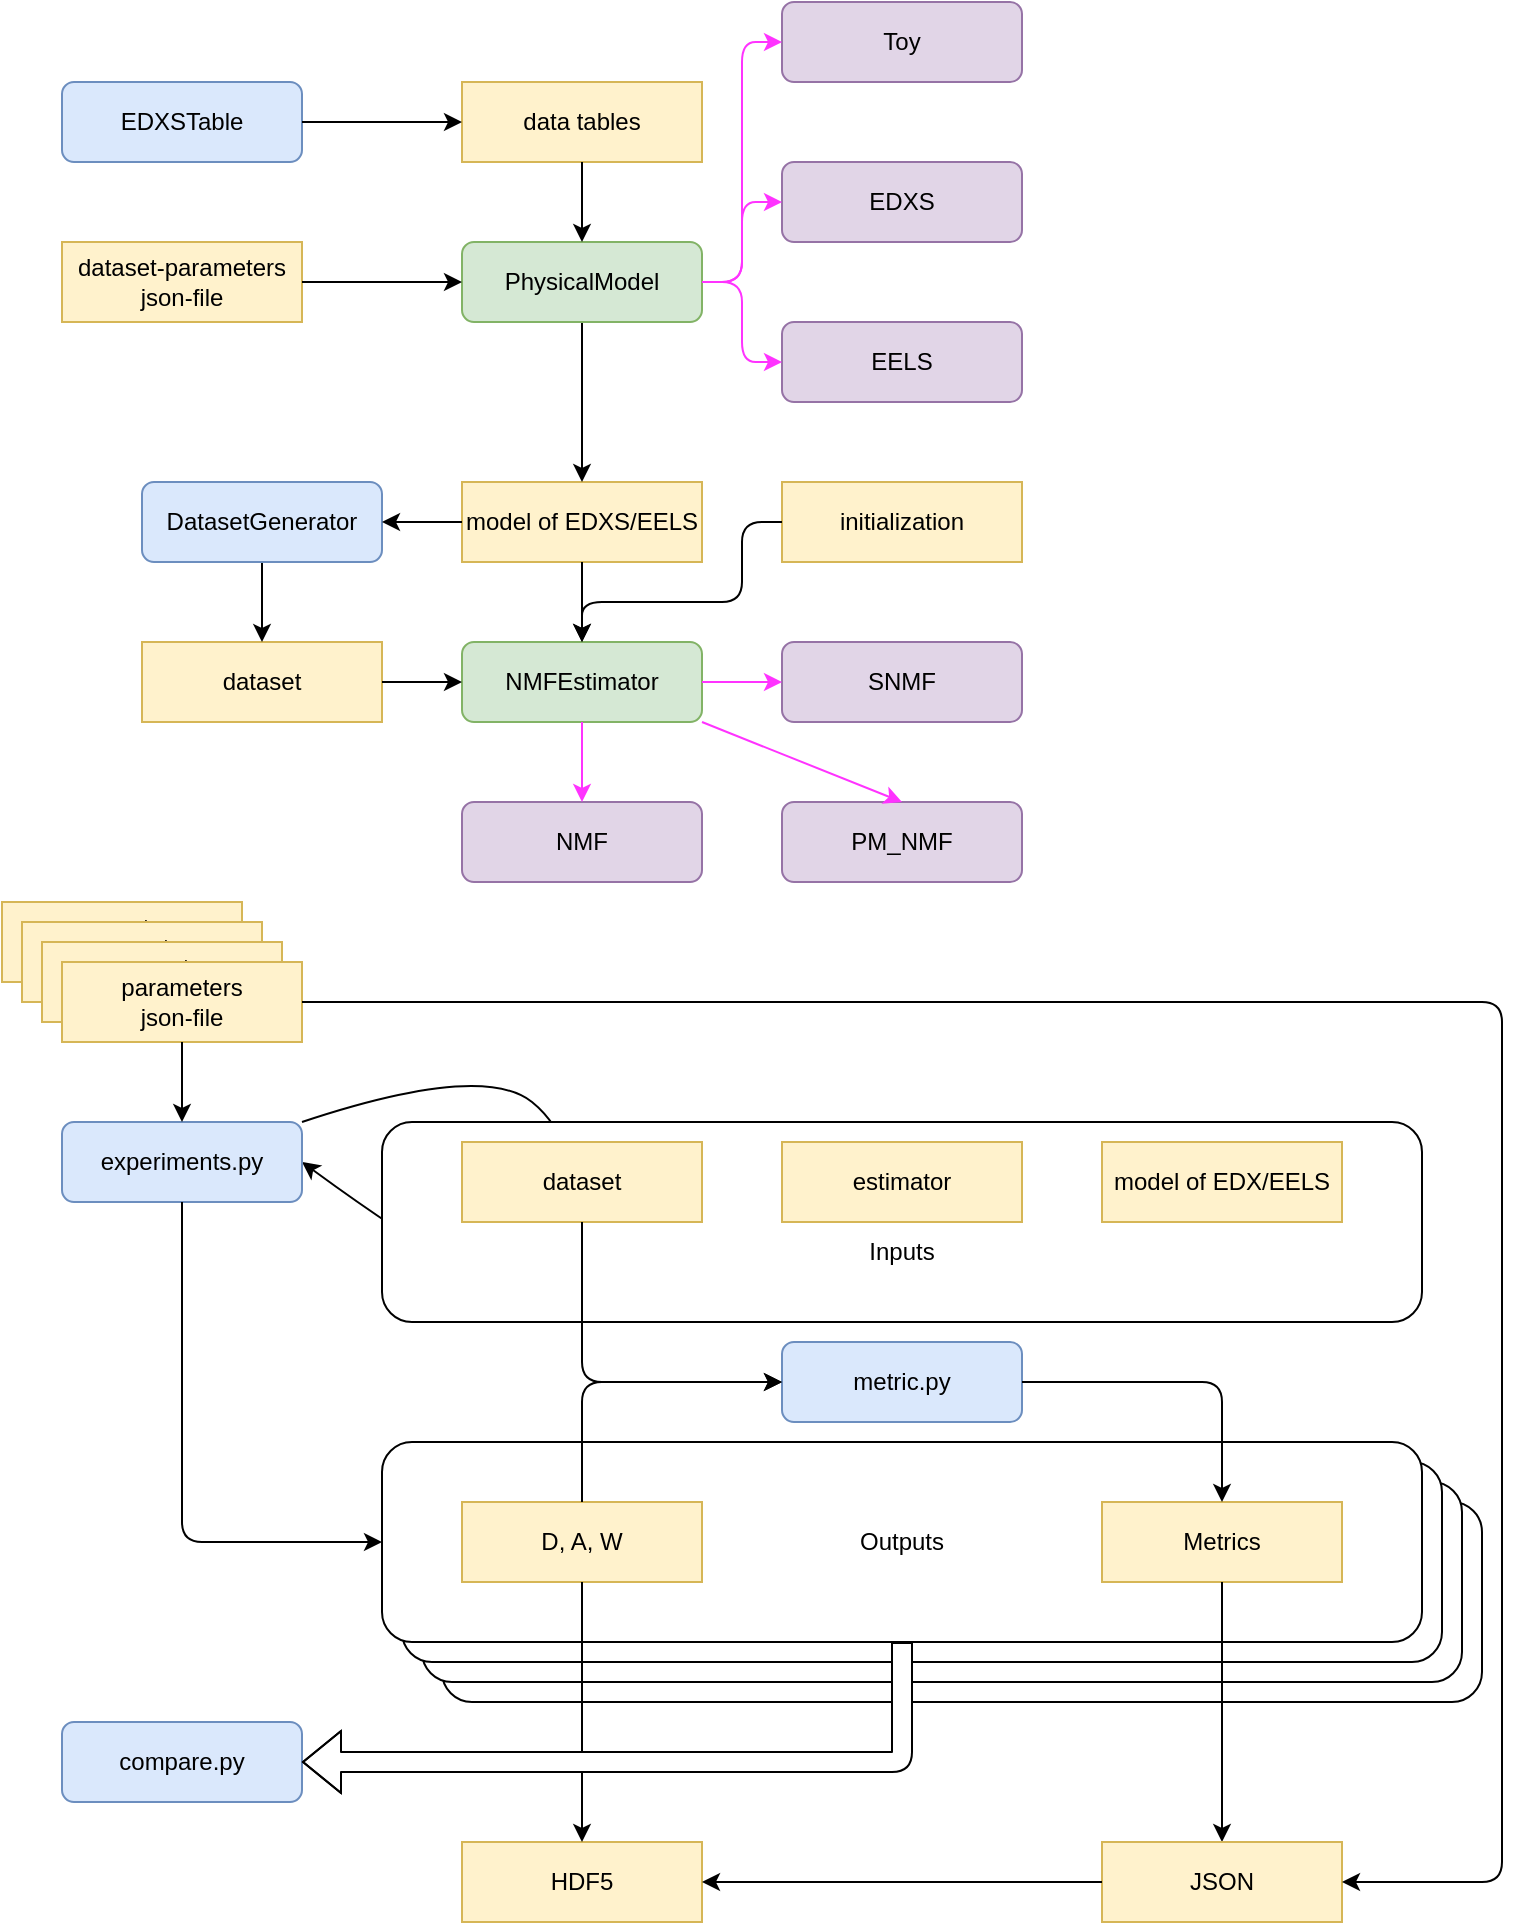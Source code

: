 <mxfile version="14.1.8" type="device"><diagram id="Oa3T7scTQmEnVX5o3Yhz" name="Page-1"><mxGraphModel dx="946" dy="1110" grid="1" gridSize="10" guides="1" tooltips="1" connect="1" arrows="1" fold="1" page="1" pageScale="1" pageWidth="680" pageHeight="430" math="0" shadow="0"><root><mxCell id="0"/><mxCell id="1" parent="0"/><mxCell id="HTHzEVI4gB4JgFZ2d1dC-52" value="Outputs" style="rounded=1;whiteSpace=wrap;html=1;" parent="1" vertex="1"><mxGeometry x="230" y="710" width="520" height="100" as="geometry"/></mxCell><mxCell id="HTHzEVI4gB4JgFZ2d1dC-51" value="Outputs" style="rounded=1;whiteSpace=wrap;html=1;" parent="1" vertex="1"><mxGeometry x="220" y="700" width="520" height="100" as="geometry"/></mxCell><mxCell id="HTHzEVI4gB4JgFZ2d1dC-50" value="Outputs" style="rounded=1;whiteSpace=wrap;html=1;" parent="1" vertex="1"><mxGeometry x="210" y="690" width="520" height="100" as="geometry"/></mxCell><mxCell id="HTHzEVI4gB4JgFZ2d1dC-47" value="" style="curved=1;endArrow=classic;html=1;strokeColor=#000000;entryX=1;entryY=0.5;entryDx=0;entryDy=0;exitX=1;exitY=0;exitDx=0;exitDy=0;" parent="1" source="HTHzEVI4gB4JgFZ2d1dC-40" target="HTHzEVI4gB4JgFZ2d1dC-40" edge="1"><mxGeometry width="50" height="50" relative="1" as="geometry"><mxPoint x="310" y="700" as="sourcePoint"/><mxPoint x="360" y="650" as="targetPoint"/><Array as="points"><mxPoint x="250" y="490"/><mxPoint x="300" y="530"/><mxPoint x="310" y="650"/></Array></mxGeometry></mxCell><mxCell id="HTHzEVI4gB4JgFZ2d1dC-36" value="&lt;br&gt;&lt;br&gt;Inputs" style="rounded=1;whiteSpace=wrap;html=1;" parent="1" vertex="1"><mxGeometry x="200" y="520" width="520" height="100" as="geometry"/></mxCell><mxCell id="HTHzEVI4gB4JgFZ2d1dC-1" value="NMFEstimator" style="rounded=1;whiteSpace=wrap;html=1;fillColor=#d5e8d4;strokeColor=#82b366;" parent="1" vertex="1"><mxGeometry x="240" y="280" width="120" height="40" as="geometry"/></mxCell><mxCell id="HTHzEVI4gB4JgFZ2d1dC-2" value="SNMF" style="rounded=1;whiteSpace=wrap;html=1;fillColor=#e1d5e7;strokeColor=#9673a6;" parent="1" vertex="1"><mxGeometry x="400" y="280" width="120" height="40" as="geometry"/></mxCell><mxCell id="HTHzEVI4gB4JgFZ2d1dC-3" value="NMF" style="rounded=1;whiteSpace=wrap;html=1;fillColor=#e1d5e7;strokeColor=#9673a6;" parent="1" vertex="1"><mxGeometry x="240" y="360" width="120" height="40" as="geometry"/></mxCell><mxCell id="HTHzEVI4gB4JgFZ2d1dC-4" value="" style="endArrow=classic;html=1;entryX=0.5;entryY=0;entryDx=0;entryDy=0;exitX=0.5;exitY=1;exitDx=0;exitDy=0;strokeColor=#FF33FF;" parent="1" source="HTHzEVI4gB4JgFZ2d1dC-1" target="HTHzEVI4gB4JgFZ2d1dC-3" edge="1"><mxGeometry width="50" height="50" relative="1" as="geometry"><mxPoint x="440" y="460" as="sourcePoint"/><mxPoint x="490" y="410" as="targetPoint"/></mxGeometry></mxCell><mxCell id="HTHzEVI4gB4JgFZ2d1dC-5" value="" style="endArrow=classic;html=1;entryX=0;entryY=0.5;entryDx=0;entryDy=0;exitX=1;exitY=0.5;exitDx=0;exitDy=0;strokeColor=#FF33FF;" parent="1" source="HTHzEVI4gB4JgFZ2d1dC-1" target="HTHzEVI4gB4JgFZ2d1dC-2" edge="1"><mxGeometry width="50" height="50" relative="1" as="geometry"><mxPoint x="510" y="560" as="sourcePoint"/><mxPoint x="550" y="560" as="targetPoint"/></mxGeometry></mxCell><mxCell id="HTHzEVI4gB4JgFZ2d1dC-6" value="dataset" style="rounded=0;whiteSpace=wrap;html=1;fillColor=#fff2cc;strokeColor=#d6b656;" parent="1" vertex="1"><mxGeometry x="80" y="280" width="120" height="40" as="geometry"/></mxCell><mxCell id="HTHzEVI4gB4JgFZ2d1dC-7" value="" style="endArrow=classic;html=1;entryX=0;entryY=0.5;entryDx=0;entryDy=0;exitX=1;exitY=0.5;exitDx=0;exitDy=0;" parent="1" source="HTHzEVI4gB4JgFZ2d1dC-6" target="HTHzEVI4gB4JgFZ2d1dC-1" edge="1"><mxGeometry width="50" height="50" relative="1" as="geometry"><mxPoint x="440" y="460" as="sourcePoint"/><mxPoint x="490" y="410" as="targetPoint"/></mxGeometry></mxCell><mxCell id="HTHzEVI4gB4JgFZ2d1dC-9" value="model of EDXS/EELS" style="rounded=0;whiteSpace=wrap;html=1;fillColor=#fff2cc;strokeColor=#d6b656;" parent="1" vertex="1"><mxGeometry x="240" y="200" width="120" height="40" as="geometry"/></mxCell><mxCell id="HTHzEVI4gB4JgFZ2d1dC-10" value="" style="endArrow=classic;html=1;entryX=0.5;entryY=0;entryDx=0;entryDy=0;exitX=0.5;exitY=1;exitDx=0;exitDy=0;" parent="1" source="HTHzEVI4gB4JgFZ2d1dC-18" target="HTHzEVI4gB4JgFZ2d1dC-6" edge="1"><mxGeometry width="50" height="50" relative="1" as="geometry"><mxPoint x="130" y="280" as="sourcePoint"/><mxPoint x="370" y="290" as="targetPoint"/><Array as="points"/></mxGeometry></mxCell><mxCell id="HTHzEVI4gB4JgFZ2d1dC-11" value="" style="endArrow=classic;html=1;entryX=0.5;entryY=0;entryDx=0;entryDy=0;exitX=0.5;exitY=1;exitDx=0;exitDy=0;" parent="1" source="HTHzEVI4gB4JgFZ2d1dC-9" target="HTHzEVI4gB4JgFZ2d1dC-1" edge="1"><mxGeometry width="50" height="50" relative="1" as="geometry"><mxPoint x="480" y="220" as="sourcePoint"/><mxPoint x="410" y="290" as="targetPoint"/></mxGeometry></mxCell><mxCell id="HTHzEVI4gB4JgFZ2d1dC-12" value="" style="endArrow=classic;html=1;strokeColor=#000000;exitX=0.5;exitY=1;exitDx=0;exitDy=0;" parent="1" source="HTHzEVI4gB4JgFZ2d1dC-13" edge="1"><mxGeometry width="50" height="50" relative="1" as="geometry"><mxPoint x="380" y="150" as="sourcePoint"/><mxPoint x="300" y="200" as="targetPoint"/></mxGeometry></mxCell><mxCell id="HTHzEVI4gB4JgFZ2d1dC-13" value="PhysicalModel" style="rounded=1;whiteSpace=wrap;html=1;fillColor=#d5e8d4;strokeColor=#82b366;" parent="1" vertex="1"><mxGeometry x="240" y="80" width="120" height="40" as="geometry"/></mxCell><mxCell id="HTHzEVI4gB4JgFZ2d1dC-14" value="EELS" style="rounded=1;whiteSpace=wrap;html=1;fillColor=#e1d5e7;strokeColor=#9673a6;" parent="1" vertex="1"><mxGeometry x="400" y="120" width="120" height="40" as="geometry"/></mxCell><mxCell id="HTHzEVI4gB4JgFZ2d1dC-15" value="EDXS" style="rounded=1;whiteSpace=wrap;html=1;fillColor=#e1d5e7;strokeColor=#9673a6;" parent="1" vertex="1"><mxGeometry x="400" y="40" width="120" height="40" as="geometry"/></mxCell><mxCell id="HTHzEVI4gB4JgFZ2d1dC-16" value="" style="endArrow=classic;html=1;entryX=0;entryY=0.5;entryDx=0;entryDy=0;exitX=1;exitY=0.5;exitDx=0;exitDy=0;strokeColor=#FF33FF;" parent="1" source="HTHzEVI4gB4JgFZ2d1dC-13" target="HTHzEVI4gB4JgFZ2d1dC-14" edge="1"><mxGeometry width="50" height="50" relative="1" as="geometry"><mxPoint x="470" y="310" as="sourcePoint"/><mxPoint x="480" y="355" as="targetPoint"/><Array as="points"><mxPoint x="380" y="100"/><mxPoint x="380" y="140"/></Array></mxGeometry></mxCell><mxCell id="HTHzEVI4gB4JgFZ2d1dC-17" value="" style="endArrow=classic;html=1;entryX=0;entryY=0.5;entryDx=0;entryDy=0;strokeColor=#FF33FF;exitX=1;exitY=0.5;exitDx=0;exitDy=0;" parent="1" source="HTHzEVI4gB4JgFZ2d1dC-13" target="HTHzEVI4gB4JgFZ2d1dC-15" edge="1"><mxGeometry width="50" height="50" relative="1" as="geometry"><mxPoint x="370" y="110" as="sourcePoint"/><mxPoint x="580" y="430" as="targetPoint"/><Array as="points"><mxPoint x="380" y="100"/><mxPoint x="380" y="60"/></Array></mxGeometry></mxCell><mxCell id="HTHzEVI4gB4JgFZ2d1dC-18" value="DatasetGenerator" style="rounded=1;whiteSpace=wrap;html=1;fillColor=#dae8fc;strokeColor=#6c8ebf;" parent="1" vertex="1"><mxGeometry x="80" y="200" width="120" height="40" as="geometry"/></mxCell><mxCell id="HTHzEVI4gB4JgFZ2d1dC-21" value="data tables" style="rounded=0;whiteSpace=wrap;html=1;fillColor=#fff2cc;strokeColor=#d6b656;" parent="1" vertex="1"><mxGeometry x="240" width="120" height="40" as="geometry"/></mxCell><mxCell id="HTHzEVI4gB4JgFZ2d1dC-22" value="" style="endArrow=classic;html=1;strokeColor=#000000;entryX=0.5;entryY=0;entryDx=0;entryDy=0;exitX=0.5;exitY=1;exitDx=0;exitDy=0;" parent="1" source="HTHzEVI4gB4JgFZ2d1dC-21" target="HTHzEVI4gB4JgFZ2d1dC-13" edge="1"><mxGeometry width="50" height="50" relative="1" as="geometry"><mxPoint x="320" y="120" as="sourcePoint"/><mxPoint x="410" y="210" as="targetPoint"/></mxGeometry></mxCell><mxCell id="HTHzEVI4gB4JgFZ2d1dC-24" value="EDXSTable" style="rounded=1;whiteSpace=wrap;html=1;fillColor=#dae8fc;strokeColor=#6c8ebf;" parent="1" vertex="1"><mxGeometry x="40" width="120" height="40" as="geometry"/></mxCell><mxCell id="HTHzEVI4gB4JgFZ2d1dC-25" value="" style="endArrow=classic;html=1;strokeColor=#000000;entryX=0;entryY=0.5;entryDx=0;entryDy=0;exitX=1;exitY=0.5;exitDx=0;exitDy=0;" parent="1" source="HTHzEVI4gB4JgFZ2d1dC-24" target="HTHzEVI4gB4JgFZ2d1dC-21" edge="1"><mxGeometry width="50" height="50" relative="1" as="geometry"><mxPoint x="310" y="50" as="sourcePoint"/><mxPoint x="310" y="90" as="targetPoint"/><Array as="points"><mxPoint x="220" y="20"/></Array></mxGeometry></mxCell><mxCell id="HTHzEVI4gB4JgFZ2d1dC-32" value="dataset" style="rounded=0;whiteSpace=wrap;html=1;fillColor=#fff2cc;strokeColor=#d6b656;" parent="1" vertex="1"><mxGeometry x="240" y="530" width="120" height="40" as="geometry"/></mxCell><mxCell id="HTHzEVI4gB4JgFZ2d1dC-33" value="estimator" style="rounded=0;whiteSpace=wrap;html=1;fillColor=#fff2cc;strokeColor=#d6b656;" parent="1" vertex="1"><mxGeometry x="400" y="530" width="120" height="40" as="geometry"/></mxCell><mxCell id="HTHzEVI4gB4JgFZ2d1dC-34" value="model of EDX/EELS" style="rounded=0;whiteSpace=wrap;html=1;fillColor=#fff2cc;strokeColor=#d6b656;" parent="1" vertex="1"><mxGeometry x="560" y="530" width="120" height="40" as="geometry"/></mxCell><mxCell id="HTHzEVI4gB4JgFZ2d1dC-37" value="Outputs" style="rounded=1;whiteSpace=wrap;html=1;" parent="1" vertex="1"><mxGeometry x="200" y="680" width="520" height="100" as="geometry"/></mxCell><mxCell id="HTHzEVI4gB4JgFZ2d1dC-38" value="D, A, W" style="rounded=0;whiteSpace=wrap;html=1;fillColor=#fff2cc;strokeColor=#d6b656;" parent="1" vertex="1"><mxGeometry x="240" y="710" width="120" height="40" as="geometry"/></mxCell><mxCell id="HTHzEVI4gB4JgFZ2d1dC-39" value="Metrics" style="rounded=0;whiteSpace=wrap;html=1;fillColor=#fff2cc;strokeColor=#d6b656;" parent="1" vertex="1"><mxGeometry x="560" y="710" width="120" height="40" as="geometry"/></mxCell><mxCell id="HTHzEVI4gB4JgFZ2d1dC-40" value="experiments.py" style="rounded=1;whiteSpace=wrap;html=1;fillColor=#dae8fc;strokeColor=#6c8ebf;" parent="1" vertex="1"><mxGeometry x="40" y="520" width="120" height="40" as="geometry"/></mxCell><mxCell id="HTHzEVI4gB4JgFZ2d1dC-41" value="parameters&lt;br&gt;json-file" style="rounded=0;whiteSpace=wrap;html=1;fillColor=#fff2cc;strokeColor=#d6b656;" parent="1" vertex="1"><mxGeometry x="10" y="410" width="120" height="40" as="geometry"/></mxCell><mxCell id="HTHzEVI4gB4JgFZ2d1dC-46" value="" style="endArrow=classic;html=1;strokeColor=#000000;exitX=0.5;exitY=1;exitDx=0;exitDy=0;entryX=0;entryY=0.5;entryDx=0;entryDy=0;" parent="1" source="HTHzEVI4gB4JgFZ2d1dC-40" target="HTHzEVI4gB4JgFZ2d1dC-37" edge="1"><mxGeometry width="50" height="50" relative="1" as="geometry"><mxPoint x="170" y="550" as="sourcePoint"/><mxPoint x="210" y="580" as="targetPoint"/><Array as="points"><mxPoint x="100" y="730"/></Array></mxGeometry></mxCell><mxCell id="HTHzEVI4gB4JgFZ2d1dC-48" value="compare.py" style="rounded=1;whiteSpace=wrap;html=1;fillColor=#dae8fc;strokeColor=#6c8ebf;" parent="1" vertex="1"><mxGeometry x="40" y="820" width="120" height="40" as="geometry"/></mxCell><mxCell id="HTHzEVI4gB4JgFZ2d1dC-53" value="parameters&lt;br&gt;json-file" style="rounded=0;whiteSpace=wrap;html=1;fillColor=#fff2cc;strokeColor=#d6b656;" parent="1" vertex="1"><mxGeometry x="20" y="420" width="120" height="40" as="geometry"/></mxCell><mxCell id="HTHzEVI4gB4JgFZ2d1dC-54" value="parameters&lt;br&gt;json-file" style="rounded=0;whiteSpace=wrap;html=1;fillColor=#fff2cc;strokeColor=#d6b656;" parent="1" vertex="1"><mxGeometry x="30" y="430" width="120" height="40" as="geometry"/></mxCell><mxCell id="HTHzEVI4gB4JgFZ2d1dC-55" value="parameters&lt;br&gt;json-file" style="rounded=0;whiteSpace=wrap;html=1;fillColor=#fff2cc;strokeColor=#d6b656;" parent="1" vertex="1"><mxGeometry x="40" y="440" width="120" height="40" as="geometry"/></mxCell><mxCell id="HTHzEVI4gB4JgFZ2d1dC-56" value="" style="endArrow=classic;html=1;strokeColor=#000000;fillColor=#ffffff;exitX=0.5;exitY=1;exitDx=0;exitDy=0;entryX=0.5;entryY=0;entryDx=0;entryDy=0;" parent="1" source="HTHzEVI4gB4JgFZ2d1dC-55" target="HTHzEVI4gB4JgFZ2d1dC-40" edge="1"><mxGeometry width="50" height="50" relative="1" as="geometry"><mxPoint x="310" y="670" as="sourcePoint"/><mxPoint x="360" y="620" as="targetPoint"/></mxGeometry></mxCell><mxCell id="HTHzEVI4gB4JgFZ2d1dC-57" value="metric.py" style="rounded=1;whiteSpace=wrap;html=1;fillColor=#dae8fc;strokeColor=#6c8ebf;" parent="1" vertex="1"><mxGeometry x="400" y="630" width="120" height="40" as="geometry"/></mxCell><mxCell id="HTHzEVI4gB4JgFZ2d1dC-60" value="" style="endArrow=classic;html=1;strokeColor=#000000;fillColor=#ffffff;exitX=0.5;exitY=0;exitDx=0;exitDy=0;entryX=0;entryY=0.5;entryDx=0;entryDy=0;" parent="1" source="HTHzEVI4gB4JgFZ2d1dC-38" target="HTHzEVI4gB4JgFZ2d1dC-57" edge="1"><mxGeometry width="50" height="50" relative="1" as="geometry"><mxPoint x="390" y="650" as="sourcePoint"/><mxPoint x="440" y="600" as="targetPoint"/><Array as="points"><mxPoint x="300" y="650"/></Array></mxGeometry></mxCell><mxCell id="HTHzEVI4gB4JgFZ2d1dC-61" value="" style="endArrow=classic;html=1;strokeColor=#000000;fillColor=#ffffff;exitX=0.5;exitY=1;exitDx=0;exitDy=0;" parent="1" source="HTHzEVI4gB4JgFZ2d1dC-32" edge="1"><mxGeometry width="50" height="50" relative="1" as="geometry"><mxPoint x="310" y="720" as="sourcePoint"/><mxPoint x="400" y="650" as="targetPoint"/><Array as="points"><mxPoint x="300" y="650"/></Array></mxGeometry></mxCell><mxCell id="HTHzEVI4gB4JgFZ2d1dC-62" value="" style="endArrow=classic;html=1;strokeColor=#000000;fillColor=#ffffff;exitX=1;exitY=0.5;exitDx=0;exitDy=0;entryX=0.5;entryY=0;entryDx=0;entryDy=0;" parent="1" source="HTHzEVI4gB4JgFZ2d1dC-57" target="HTHzEVI4gB4JgFZ2d1dC-39" edge="1"><mxGeometry width="50" height="50" relative="1" as="geometry"><mxPoint x="310" y="580" as="sourcePoint"/><mxPoint x="400" y="660" as="targetPoint"/><Array as="points"><mxPoint x="620" y="650"/></Array></mxGeometry></mxCell><mxCell id="HTHzEVI4gB4JgFZ2d1dC-64" value="" style="endArrow=classic;html=1;strokeColor=#000000;fillColor=#ffffff;entryX=0.5;entryY=0;entryDx=0;entryDy=0;exitX=0.5;exitY=1;exitDx=0;exitDy=0;" parent="1" source="HTHzEVI4gB4JgFZ2d1dC-39" target="HTHzEVI4gB4JgFZ2d1dC-65" edge="1"><mxGeometry width="50" height="50" relative="1" as="geometry"><mxPoint x="680" y="730" as="sourcePoint"/><mxPoint x="810" y="730" as="targetPoint"/></mxGeometry></mxCell><mxCell id="HTHzEVI4gB4JgFZ2d1dC-65" value="JSON" style="rounded=0;whiteSpace=wrap;html=1;fillColor=#fff2cc;strokeColor=#d6b656;" parent="1" vertex="1"><mxGeometry x="560" y="880" width="120" height="40" as="geometry"/></mxCell><mxCell id="HTHzEVI4gB4JgFZ2d1dC-66" value="HDF5" style="rounded=0;whiteSpace=wrap;html=1;fillColor=#fff2cc;strokeColor=#d6b656;" parent="1" vertex="1"><mxGeometry x="240" y="880" width="120" height="40" as="geometry"/></mxCell><mxCell id="HTHzEVI4gB4JgFZ2d1dC-67" value="" style="endArrow=classic;html=1;strokeColor=#000000;fillColor=#ffffff;exitX=1;exitY=0.5;exitDx=0;exitDy=0;entryX=1;entryY=0.5;entryDx=0;entryDy=0;" parent="1" source="HTHzEVI4gB4JgFZ2d1dC-55" target="HTHzEVI4gB4JgFZ2d1dC-65" edge="1"><mxGeometry width="50" height="50" relative="1" as="geometry"><mxPoint x="630" y="760" as="sourcePoint"/><mxPoint x="800" y="900" as="targetPoint"/><Array as="points"><mxPoint x="760" y="460"/><mxPoint x="760" y="900"/></Array></mxGeometry></mxCell><mxCell id="HTHzEVI4gB4JgFZ2d1dC-68" value="" style="endArrow=classic;html=1;strokeColor=#000000;fillColor=#ffffff;entryX=0.5;entryY=0;entryDx=0;entryDy=0;exitX=0.5;exitY=1;exitDx=0;exitDy=0;" parent="1" source="HTHzEVI4gB4JgFZ2d1dC-38" target="HTHzEVI4gB4JgFZ2d1dC-66" edge="1"><mxGeometry width="50" height="50" relative="1" as="geometry"><mxPoint x="630" y="760" as="sourcePoint"/><mxPoint x="750" y="890" as="targetPoint"/></mxGeometry></mxCell><mxCell id="HTHzEVI4gB4JgFZ2d1dC-69" value="" style="endArrow=classic;html=1;strokeColor=#000000;fillColor=#ffffff;entryX=1;entryY=0.5;entryDx=0;entryDy=0;exitX=0;exitY=0.5;exitDx=0;exitDy=0;" parent="1" source="HTHzEVI4gB4JgFZ2d1dC-65" target="HTHzEVI4gB4JgFZ2d1dC-66" edge="1"><mxGeometry width="50" height="50" relative="1" as="geometry"><mxPoint x="310" y="760" as="sourcePoint"/><mxPoint x="310" y="890" as="targetPoint"/></mxGeometry></mxCell><mxCell id="HTHzEVI4gB4JgFZ2d1dC-49" value="" style="shape=flexArrow;endArrow=classic;html=1;entryX=1;entryY=0.5;entryDx=0;entryDy=0;exitX=0.5;exitY=1;exitDx=0;exitDy=0;fillColor=#ffffff;" parent="1" source="HTHzEVI4gB4JgFZ2d1dC-37" target="HTHzEVI4gB4JgFZ2d1dC-48" edge="1"><mxGeometry width="50" height="50" relative="1" as="geometry"><mxPoint x="310" y="730" as="sourcePoint"/><mxPoint x="360" y="680" as="targetPoint"/><Array as="points"><mxPoint x="460" y="840"/></Array></mxGeometry></mxCell><mxCell id="HTHzEVI4gB4JgFZ2d1dC-70" value="" style="endArrow=classic;html=1;strokeColor=#000000;entryX=1;entryY=0.5;entryDx=0;entryDy=0;exitX=0;exitY=0.5;exitDx=0;exitDy=0;" parent="1" source="HTHzEVI4gB4JgFZ2d1dC-9" target="HTHzEVI4gB4JgFZ2d1dC-18" edge="1"><mxGeometry width="50" height="50" relative="1" as="geometry"><mxPoint x="310" y="130" as="sourcePoint"/><mxPoint x="410" y="210" as="targetPoint"/></mxGeometry></mxCell><mxCell id="HTHzEVI4gB4JgFZ2d1dC-71" value="PM_NMF" style="rounded=1;whiteSpace=wrap;html=1;fillColor=#e1d5e7;strokeColor=#9673a6;" parent="1" vertex="1"><mxGeometry x="400" y="360" width="120" height="40" as="geometry"/></mxCell><mxCell id="HTHzEVI4gB4JgFZ2d1dC-72" value="" style="endArrow=classic;html=1;entryX=0.5;entryY=0;entryDx=0;entryDy=0;exitX=1;exitY=1;exitDx=0;exitDy=0;strokeColor=#FF33FF;" parent="1" source="HTHzEVI4gB4JgFZ2d1dC-1" target="HTHzEVI4gB4JgFZ2d1dC-71" edge="1"><mxGeometry width="50" height="50" relative="1" as="geometry"><mxPoint x="310" y="330" as="sourcePoint"/><mxPoint x="310" y="370" as="targetPoint"/></mxGeometry></mxCell><mxCell id="HTHzEVI4gB4JgFZ2d1dC-73" value="initialization" style="rounded=0;whiteSpace=wrap;html=1;fillColor=#fff2cc;strokeColor=#d6b656;" parent="1" vertex="1"><mxGeometry x="400" y="200" width="120" height="40" as="geometry"/></mxCell><mxCell id="HTHzEVI4gB4JgFZ2d1dC-74" value="" style="endArrow=classic;html=1;strokeColor=#000000;fillColor=#ffffff;exitX=0;exitY=0.5;exitDx=0;exitDy=0;entryX=0.5;entryY=0;entryDx=0;entryDy=0;" parent="1" source="HTHzEVI4gB4JgFZ2d1dC-73" target="HTHzEVI4gB4JgFZ2d1dC-1" edge="1"><mxGeometry width="50" height="50" relative="1" as="geometry"><mxPoint x="350" y="500" as="sourcePoint"/><mxPoint x="400" y="450" as="targetPoint"/><Array as="points"><mxPoint x="380" y="220"/><mxPoint x="380" y="260"/><mxPoint x="300" y="260"/></Array></mxGeometry></mxCell><mxCell id="OZk1EuT1Wrrvo6mWPBqc-1" value="Toy" style="rounded=1;whiteSpace=wrap;html=1;fillColor=#e1d5e7;strokeColor=#9673a6;" parent="1" vertex="1"><mxGeometry x="400" y="-40" width="120" height="40" as="geometry"/></mxCell><mxCell id="OZk1EuT1Wrrvo6mWPBqc-2" value="" style="endArrow=classic;html=1;entryX=0;entryY=0.5;entryDx=0;entryDy=0;strokeColor=#FF33FF;exitX=1;exitY=0.5;exitDx=0;exitDy=0;" parent="1" source="HTHzEVI4gB4JgFZ2d1dC-13" target="OZk1EuT1Wrrvo6mWPBqc-1" edge="1"><mxGeometry width="50" height="50" relative="1" as="geometry"><mxPoint x="370" y="110" as="sourcePoint"/><mxPoint x="410" y="70" as="targetPoint"/><Array as="points"><mxPoint x="380" y="100"/><mxPoint x="380" y="-20"/></Array></mxGeometry></mxCell><mxCell id="FcXZwCU29on1CKLhnfOi-2" value="dataset-parameters&lt;br&gt;json-file" style="rounded=0;whiteSpace=wrap;html=1;fillColor=#fff2cc;strokeColor=#d6b656;" vertex="1" parent="1"><mxGeometry x="40" y="80" width="120" height="40" as="geometry"/></mxCell><mxCell id="FcXZwCU29on1CKLhnfOi-3" value="" style="endArrow=classic;html=1;entryX=0;entryY=0.5;entryDx=0;entryDy=0;exitX=1;exitY=0.5;exitDx=0;exitDy=0;" edge="1" parent="1" source="FcXZwCU29on1CKLhnfOi-2" target="HTHzEVI4gB4JgFZ2d1dC-13"><mxGeometry width="50" height="50" relative="1" as="geometry"><mxPoint x="320" y="300" as="sourcePoint"/><mxPoint x="370" y="250" as="targetPoint"/></mxGeometry></mxCell></root></mxGraphModel></diagram></mxfile>